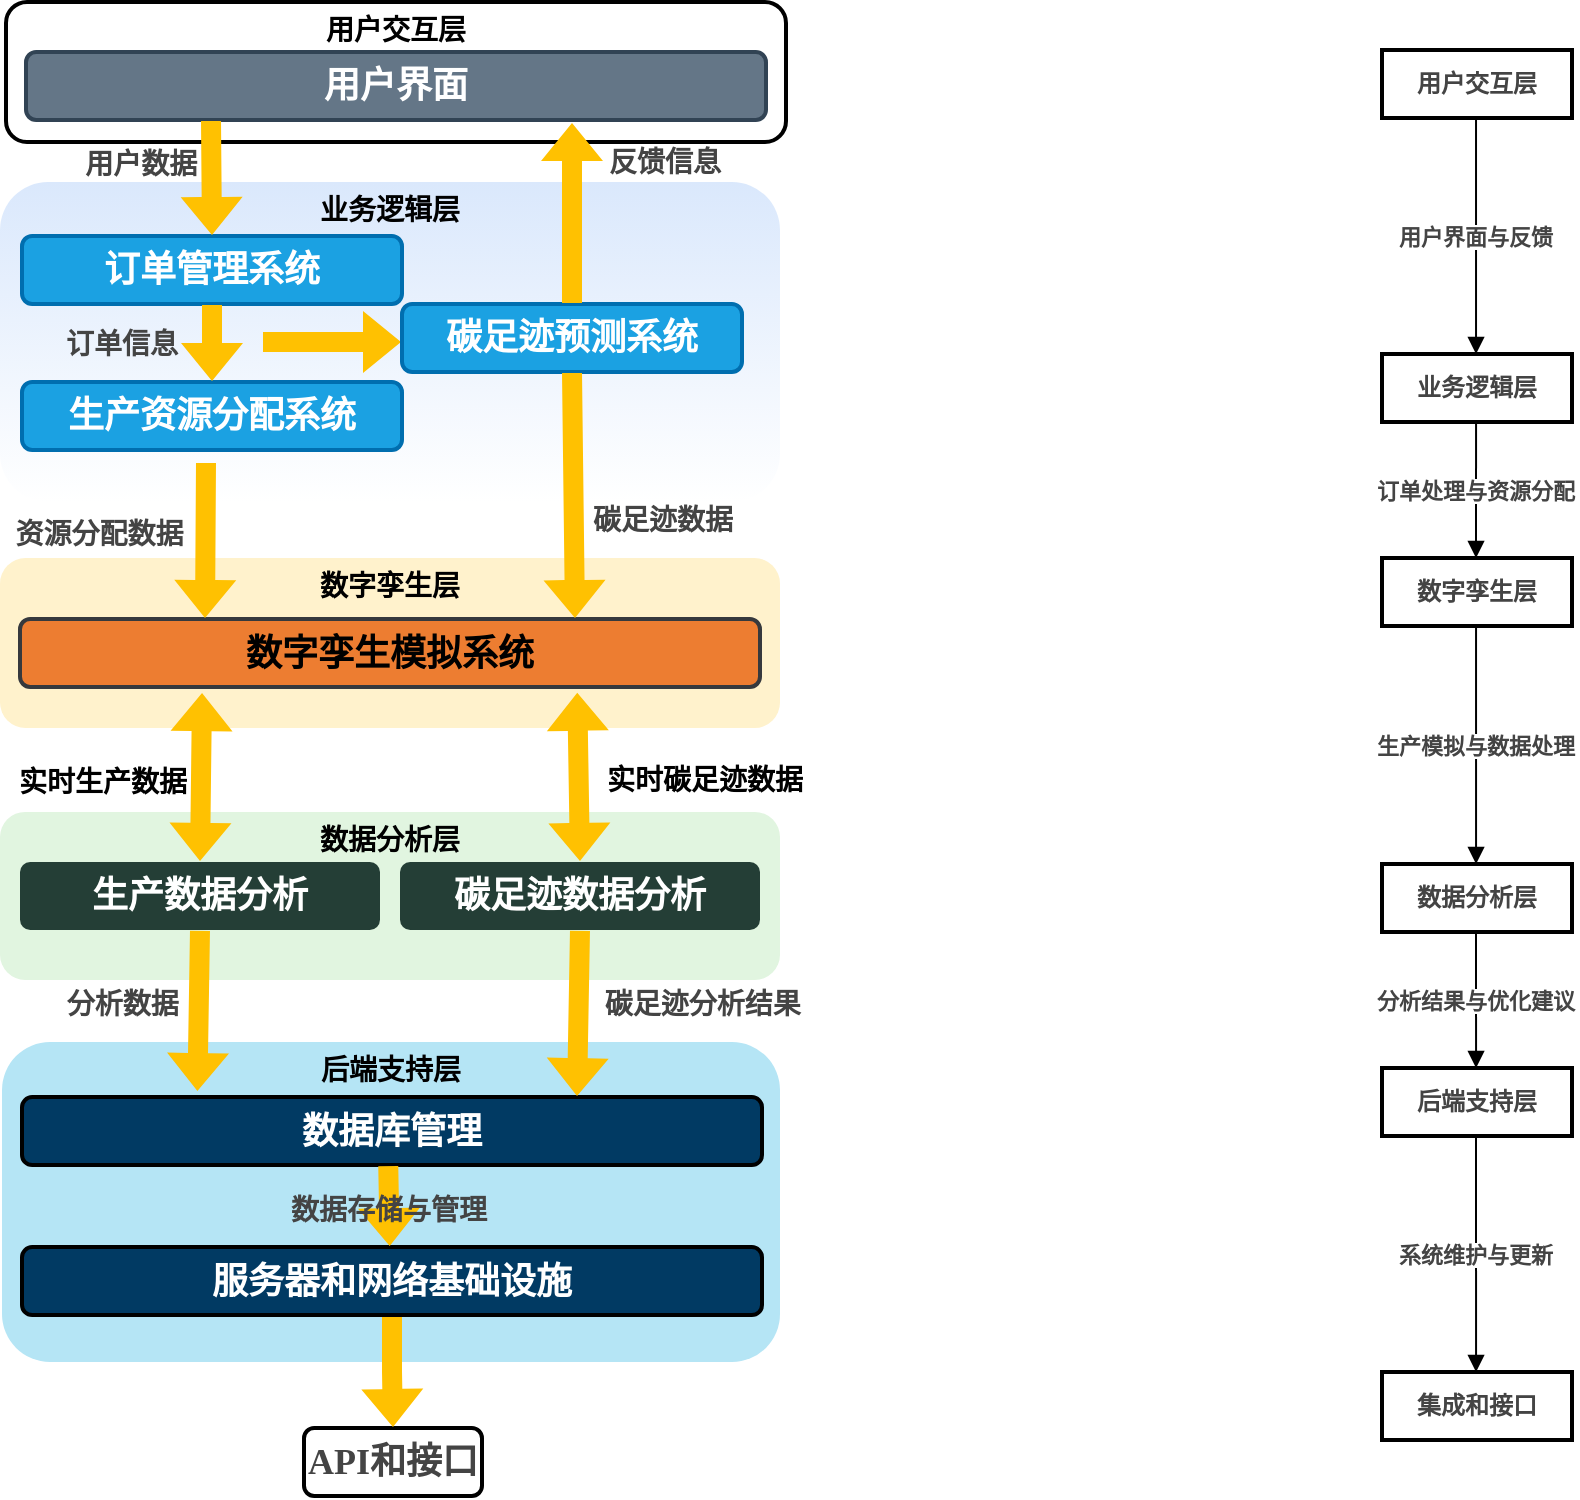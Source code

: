 <mxfile version="22.1.5" type="github">
  <diagram name="第 1 页" id="2Q7EJ7l_47jYazfSLr18">
    <mxGraphModel dx="1122" dy="761" grid="1" gridSize="10" guides="1" tooltips="1" connect="1" arrows="1" fold="1" page="1" pageScale="1" pageWidth="827" pageHeight="1169" math="0" shadow="0">
      <root>
        <mxCell id="0" />
        <mxCell id="1" parent="0" />
        <mxCell id="aD8HVvrzkeYgRYOUQNUD-90" value="API和接口" style="whiteSpace=wrap;strokeWidth=2;fontSize=18;fontFamily=Times New Roman;fontColor=#444444;rounded=1;fontStyle=1" vertex="1" parent="1">
          <mxGeometry x="181" y="793" width="89" height="34" as="geometry" />
        </mxCell>
        <mxCell id="aD8HVvrzkeYgRYOUQNUD-92" value="后端支持层" style="whiteSpace=wrap;strokeWidth=2;verticalAlign=top;fontFamily=Times New Roman;fontSize=14;rounded=1;fontStyle=1;fillColor=#B5E5F5;strokeColor=none;" vertex="1" parent="1">
          <mxGeometry x="30" y="600" width="389" height="160" as="geometry" />
        </mxCell>
        <mxCell id="aD8HVvrzkeYgRYOUQNUD-93" value="数据库管理" style="whiteSpace=wrap;strokeWidth=2;fontSize=18;fontFamily=Times New Roman;fontColor=#FFFFFF;rounded=1;fontStyle=1;fillColor=#013a63;" vertex="1" parent="1">
          <mxGeometry x="40" y="627.54" width="370" height="34" as="geometry" />
        </mxCell>
        <mxCell id="aD8HVvrzkeYgRYOUQNUD-133" style="edgeStyle=orthogonalEdgeStyle;rounded=0;orthogonalLoop=1;jettySize=auto;html=1;fontFamily=Times New Roman;fontColor=#444444;fontStyle=1;shape=flexArrow;endArrow=block;fontSize=14;strokeColor=none;startArrow=none;fillColor=#ffc101;" edge="1" parent="1" source="aD8HVvrzkeYgRYOUQNUD-94" target="aD8HVvrzkeYgRYOUQNUD-90">
          <mxGeometry relative="1" as="geometry" />
        </mxCell>
        <mxCell id="aD8HVvrzkeYgRYOUQNUD-94" value="服务器和网络基础设施" style="whiteSpace=wrap;strokeWidth=2;fontSize=18;fontFamily=Times New Roman;fontColor=#FFFFFF;rounded=1;fontStyle=1;fillColor=#013a63;" vertex="1" parent="1">
          <mxGeometry x="40" y="702.54" width="370" height="34" as="geometry" />
        </mxCell>
        <mxCell id="aD8HVvrzkeYgRYOUQNUD-96" value="数据分析层" style="whiteSpace=wrap;strokeWidth=2;verticalAlign=top;fontFamily=Times New Roman;fontSize=14;rounded=1;shadow=0;glass=0;fillColor=#E1F5E0;strokeColor=none;fontStyle=1" vertex="1" parent="1">
          <mxGeometry x="29" y="484.95" width="390" height="84" as="geometry" />
        </mxCell>
        <mxCell id="aD8HVvrzkeYgRYOUQNUD-97" value="生产数据分析" style="whiteSpace=wrap;strokeWidth=2;fontSize=18;fontFamily=Times New Roman;fontColor=#FFFFFF;rounded=1;fillColor=#243e36;strokeColor=none;fontStyle=1" vertex="1" parent="1">
          <mxGeometry x="39" y="509.95" width="180" height="34" as="geometry" />
        </mxCell>
        <mxCell id="aD8HVvrzkeYgRYOUQNUD-98" value="碳足迹数据分析" style="whiteSpace=wrap;strokeWidth=2;fontSize=18;fontFamily=Times New Roman;fontColor=#FFFFFF;rounded=1;fillColor=#243e36;strokeColor=none;fontStyle=1" vertex="1" parent="1">
          <mxGeometry x="229" y="509.95" width="180" height="34" as="geometry" />
        </mxCell>
        <mxCell id="aD8HVvrzkeYgRYOUQNUD-99" value="数字孪生层" style="whiteSpace=wrap;strokeWidth=2;verticalAlign=top;fontFamily=Times New Roman;fontSize=14;rounded=1;fillColor=#fff2cc;strokeColor=none;fontStyle=1" vertex="1" parent="1">
          <mxGeometry x="29" y="358" width="390" height="85" as="geometry" />
        </mxCell>
        <mxCell id="aD8HVvrzkeYgRYOUQNUD-100" value="数字孪生模拟系统" style="whiteSpace=wrap;strokeWidth=2;fontSize=18;fontFamily=Times New Roman;rounded=1;fillColor=#ed7d31;strokeColor=#36393d;fontStyle=1" vertex="1" parent="1">
          <mxGeometry x="39" y="388.5" width="370" height="34" as="geometry" />
        </mxCell>
        <mxCell id="aD8HVvrzkeYgRYOUQNUD-102" value="业务逻辑层" style="whiteSpace=wrap;strokeWidth=2;verticalAlign=top;fontFamily=Times New Roman;fontSize=14;rounded=1;fillColor=#dae8fc;strokeColor=none;fontStyle=1;gradientColor=#FFFFFF;" vertex="1" parent="1">
          <mxGeometry x="29" y="170" width="390" height="160" as="geometry" />
        </mxCell>
        <mxCell id="aD8HVvrzkeYgRYOUQNUD-142" style="rounded=0;orthogonalLoop=1;jettySize=auto;html=1;fontColor=#444444;fontStyle=1;labelBackgroundColor=default;endArrow=block;fontSize=14;fontFamily=Times New Roman;startArrow=none;shape=flexArrow;strokeColor=none;fillColor=#ffc101;" edge="1" parent="1">
          <mxGeometry relative="1" as="geometry">
            <mxPoint x="160" y="250" as="sourcePoint" />
            <mxPoint x="230" y="250" as="targetPoint" />
          </mxGeometry>
        </mxCell>
        <mxCell id="aD8HVvrzkeYgRYOUQNUD-103" value="订单管理系统" style="whiteSpace=wrap;strokeWidth=2;fontSize=18;fontFamily=Times New Roman;rounded=1;fillColor=#1ba1e2;strokeColor=#006EAF;fontStyle=1;fontColor=#ffffff;" vertex="1" parent="1">
          <mxGeometry x="40" y="197" width="190" height="34" as="geometry" />
        </mxCell>
        <mxCell id="aD8HVvrzkeYgRYOUQNUD-104" value="生产资源分配系统" style="whiteSpace=wrap;strokeWidth=2;fontSize=18;fontFamily=Times New Roman;rounded=1;fillColor=#1ba1e2;strokeColor=#006EAF;fontStyle=1;fontColor=#ffffff;" vertex="1" parent="1">
          <mxGeometry x="40" y="270" width="190" height="34" as="geometry" />
        </mxCell>
        <mxCell id="aD8HVvrzkeYgRYOUQNUD-105" value="碳足迹预测系统" style="whiteSpace=wrap;strokeWidth=2;fontSize=18;fontFamily=Times New Roman;rounded=1;fillColor=#1ba1e2;strokeColor=#006EAF;fontStyle=1;fontColor=#ffffff;" vertex="1" parent="1">
          <mxGeometry x="230" y="231" width="170" height="34" as="geometry" />
        </mxCell>
        <mxCell id="aD8HVvrzkeYgRYOUQNUD-106" value="用户交互层" style="whiteSpace=wrap;strokeWidth=2;verticalAlign=top;fontFamily=Times New Roman;fontSize=14;rounded=1;fontStyle=1;" vertex="1" parent="1">
          <mxGeometry x="32" y="80" width="390" height="70" as="geometry" />
        </mxCell>
        <mxCell id="aD8HVvrzkeYgRYOUQNUD-107" value="用户界面" style="whiteSpace=wrap;strokeWidth=2;fontFamily=Times New Roman;fontSize=18;fontColor=#ffffff;rounded=1;fillColor=#647687;strokeColor=#314354;fontStyle=1" vertex="1" parent="1">
          <mxGeometry x="42" y="105" width="370" height="34" as="geometry" />
        </mxCell>
        <mxCell id="aD8HVvrzkeYgRYOUQNUD-109" value="用户交互层" style="whiteSpace=wrap;strokeWidth=2;fontFamily=Times New Roman;fontColor=#444444;fontStyle=1" vertex="1" parent="1">
          <mxGeometry x="720" y="104" width="95" height="34" as="geometry" />
        </mxCell>
        <mxCell id="aD8HVvrzkeYgRYOUQNUD-110" value="业务逻辑层" style="whiteSpace=wrap;strokeWidth=2;fontFamily=Times New Roman;fontColor=#444444;fontStyle=1" vertex="1" parent="1">
          <mxGeometry x="720" y="256" width="95" height="34" as="geometry" />
        </mxCell>
        <mxCell id="aD8HVvrzkeYgRYOUQNUD-111" value="数字孪生层" style="whiteSpace=wrap;strokeWidth=2;fontFamily=Times New Roman;fontColor=#444444;fontStyle=1" vertex="1" parent="1">
          <mxGeometry x="720" y="358" width="95" height="34" as="geometry" />
        </mxCell>
        <mxCell id="aD8HVvrzkeYgRYOUQNUD-112" value="数据分析层" style="whiteSpace=wrap;strokeWidth=2;fontFamily=Times New Roman;fontColor=#444444;fontStyle=1" vertex="1" parent="1">
          <mxGeometry x="720" y="511" width="95" height="34" as="geometry" />
        </mxCell>
        <mxCell id="aD8HVvrzkeYgRYOUQNUD-113" value="后端支持层" style="whiteSpace=wrap;strokeWidth=2;fontFamily=Times New Roman;fontColor=#444444;fontStyle=1" vertex="1" parent="1">
          <mxGeometry x="720" y="613" width="95" height="34" as="geometry" />
        </mxCell>
        <mxCell id="aD8HVvrzkeYgRYOUQNUD-114" value="集成和接口" style="whiteSpace=wrap;strokeWidth=2;fontFamily=Times New Roman;fontColor=#444444;fontStyle=1" vertex="1" parent="1">
          <mxGeometry x="720" y="765" width="95" height="34" as="geometry" />
        </mxCell>
        <mxCell id="aD8HVvrzkeYgRYOUQNUD-115" value="用户界面与反馈" style="curved=1;startArrow=none;endArrow=block;exitX=0.495;exitY=0.988;entryX=0.495;entryY=0.006;rounded=0;fontFamily=Times New Roman;fontColor=#444444;fontStyle=1" edge="1" parent="1" source="aD8HVvrzkeYgRYOUQNUD-109" target="aD8HVvrzkeYgRYOUQNUD-110">
          <mxGeometry relative="1" as="geometry">
            <Array as="points" />
          </mxGeometry>
        </mxCell>
        <mxCell id="aD8HVvrzkeYgRYOUQNUD-116" value="订单处理与资源分配" style="curved=1;startArrow=none;endArrow=block;exitX=0.495;exitY=0.994;entryX=0.495;entryY=0.011;rounded=0;fontFamily=Times New Roman;fontColor=#444444;fontStyle=1" edge="1" parent="1" source="aD8HVvrzkeYgRYOUQNUD-110" target="aD8HVvrzkeYgRYOUQNUD-111">
          <mxGeometry relative="1" as="geometry">
            <Array as="points" />
          </mxGeometry>
        </mxCell>
        <mxCell id="aD8HVvrzkeYgRYOUQNUD-117" value="生产模拟与数据处理" style="curved=1;startArrow=none;endArrow=block;exitX=0.495;exitY=0.999;entryX=0.495;entryY=-0.013;rounded=0;fontFamily=Times New Roman;fontColor=#444444;fontStyle=1" edge="1" parent="1" source="aD8HVvrzkeYgRYOUQNUD-111" target="aD8HVvrzkeYgRYOUQNUD-112">
          <mxGeometry relative="1" as="geometry">
            <Array as="points" />
          </mxGeometry>
        </mxCell>
        <mxCell id="aD8HVvrzkeYgRYOUQNUD-118" value="分析结果与优化建议" style="curved=1;startArrow=none;endArrow=block;exitX=0.495;exitY=0.975;entryX=0.495;entryY=-0.007;rounded=0;fontFamily=Times New Roman;fontColor=#444444;fontStyle=1" edge="1" parent="1" source="aD8HVvrzkeYgRYOUQNUD-112" target="aD8HVvrzkeYgRYOUQNUD-113">
          <mxGeometry relative="1" as="geometry">
            <Array as="points" />
          </mxGeometry>
        </mxCell>
        <mxCell id="aD8HVvrzkeYgRYOUQNUD-119" value="系统维护与更新" style="curved=1;startArrow=none;endArrow=block;exitX=0.495;exitY=0.981;entryX=0.495;entryY=-0.002;rounded=0;fontFamily=Times New Roman;fontColor=#444444;fontStyle=1" edge="1" parent="1" source="aD8HVvrzkeYgRYOUQNUD-113" target="aD8HVvrzkeYgRYOUQNUD-114">
          <mxGeometry relative="1" as="geometry">
            <Array as="points" />
          </mxGeometry>
        </mxCell>
        <mxCell id="aD8HVvrzkeYgRYOUQNUD-120" value="用户数据" style="curved=1;startArrow=none;endArrow=block;entryX=0.5;entryY=0.006;rounded=0;fontFamily=Times New Roman;fontSize=14;fontColor=#444444;fontStyle=1;shape=flexArrow;exitX=0.25;exitY=1;exitDx=0;exitDy=0;fillColor=#ffc101;strokeColor=none;" edge="1" parent="1" source="aD8HVvrzkeYgRYOUQNUD-107" target="aD8HVvrzkeYgRYOUQNUD-103">
          <mxGeometry x="-0.286" y="-35" relative="1" as="geometry">
            <Array as="points" />
            <mxPoint x="135" y="139" as="sourcePoint" />
            <mxPoint as="offset" />
          </mxGeometry>
        </mxCell>
        <mxCell id="aD8HVvrzkeYgRYOUQNUD-122" value="订单信息" style="curved=1;startArrow=none;endArrow=block;exitX=0.5;exitY=0.994;entryX=0.5;entryY=0.011;rounded=0;fontSize=14;fontFamily=Times New Roman;fontColor=#444444;labelBackgroundColor=none;fontStyle=1;shape=flexArrow;strokeColor=none;fillColor=#ffc101;" edge="1" parent="1" source="aD8HVvrzkeYgRYOUQNUD-103" target="aD8HVvrzkeYgRYOUQNUD-104">
          <mxGeometry x="-0.026" y="-45" relative="1" as="geometry">
            <Array as="points" />
            <mxPoint as="offset" />
          </mxGeometry>
        </mxCell>
        <mxCell id="aD8HVvrzkeYgRYOUQNUD-123" value="资源分配数据" style="startArrow=none;endArrow=block;entryX=0.25;entryY=0;rounded=0;fontSize=14;fontFamily=Times New Roman;entryDx=0;entryDy=0;fontColor=#444444;fontStyle=1;shape=flexArrow;strokeColor=none;fillColor=#ffc101;" edge="1" parent="1" target="aD8HVvrzkeYgRYOUQNUD-100">
          <mxGeometry x="-0.096" y="-53" relative="1" as="geometry">
            <Array as="points" />
            <mxPoint x="132" y="310" as="sourcePoint" />
            <mxPoint as="offset" />
          </mxGeometry>
        </mxCell>
        <mxCell id="aD8HVvrzkeYgRYOUQNUD-127" value="分析数据" style="curved=1;startArrow=none;endArrow=block;exitX=0.5;exitY=0.986;entryX=0.237;entryY=-0.074;rounded=0;fontSize=14;fontFamily=Times New Roman;fontColor=#444444;fontStyle=1;shape=flexArrow;entryDx=0;entryDy=0;strokeColor=none;fillColor=#ffc101;labelBackgroundColor=none;entryPerimeter=0;" edge="1" parent="1" source="aD8HVvrzkeYgRYOUQNUD-97" target="aD8HVvrzkeYgRYOUQNUD-93">
          <mxGeometry x="-0.095" y="-38" relative="1" as="geometry">
            <Array as="points" />
            <mxPoint as="offset" />
          </mxGeometry>
        </mxCell>
        <mxCell id="aD8HVvrzkeYgRYOUQNUD-128" value="碳足迹分析结果" style="curved=1;startArrow=none;endArrow=block;exitX=0.5;exitY=0.986;entryX=0.75;entryY=0;rounded=0;fontSize=14;fontFamily=Times New Roman;fontColor=#444444;fontStyle=1;entryDx=0;entryDy=0;shape=flexArrow;strokeColor=none;fillColor=#ffc101;labelBackgroundColor=none;" edge="1" parent="1" source="aD8HVvrzkeYgRYOUQNUD-98" target="aD8HVvrzkeYgRYOUQNUD-93">
          <mxGeometry x="-0.164" y="62" relative="1" as="geometry">
            <Array as="points" />
            <mxPoint as="offset" />
          </mxGeometry>
        </mxCell>
        <mxCell id="aD8HVvrzkeYgRYOUQNUD-129" value="数据存储与管理" style="curved=1;startArrow=none;endArrow=block;exitX=0.495;exitY=0.992;entryX=0.497;entryY=0.009;rounded=0;fontSize=14;fontFamily=Times New Roman;fontColor=#444444;fontStyle=1;shape=flexArrow;labelBackgroundColor=none;strokeColor=none;fillColor=#ffc101;" edge="1" parent="1" source="aD8HVvrzkeYgRYOUQNUD-93" target="aD8HVvrzkeYgRYOUQNUD-94">
          <mxGeometry x="0.043" relative="1" as="geometry">
            <Array as="points" />
            <mxPoint as="offset" />
          </mxGeometry>
        </mxCell>
        <mxCell id="aD8HVvrzkeYgRYOUQNUD-135" value="" style="endArrow=block;html=1;exitX=0.5;exitY=1;exitDx=0;exitDy=0;entryX=0.75;entryY=0;entryDx=0;entryDy=0;fontColor=#444444;rounded=0;fontStyle=1;shape=flexArrow;fontSize=14;fontFamily=Times New Roman;strokeColor=none;startArrow=none;fillColor=#ffc101;" edge="1" parent="1" source="aD8HVvrzkeYgRYOUQNUD-105" target="aD8HVvrzkeYgRYOUQNUD-100">
          <mxGeometry width="50" height="50" relative="1" as="geometry">
            <mxPoint x="110" y="450" as="sourcePoint" />
            <mxPoint x="160" y="400" as="targetPoint" />
            <Array as="points" />
          </mxGeometry>
        </mxCell>
        <mxCell id="aD8HVvrzkeYgRYOUQNUD-136" value="碳足迹数据" style="edgeLabel;html=1;align=center;verticalAlign=middle;resizable=0;points=[];endArrow=block;fontSize=14;fontFamily=Times New Roman;rounded=0;strokeColor=default;startArrow=none;fontColor=#444444;fontStyle=1" vertex="1" connectable="0" parent="aD8HVvrzkeYgRYOUQNUD-135">
          <mxGeometry x="-0.177" y="-6" relative="1" as="geometry">
            <mxPoint x="50" y="24" as="offset" />
          </mxGeometry>
        </mxCell>
        <mxCell id="aD8HVvrzkeYgRYOUQNUD-139" value="" style="endArrow=block;html=1;rounded=0;exitX=0.5;exitY=0;exitDx=0;exitDy=0;fontColor=#444444;fontStyle=1;shape=flexArrow;fontSize=14;fontFamily=Times New Roman;strokeColor=none;startArrow=none;fillColor=#ffc101;" edge="1" parent="1" source="aD8HVvrzkeYgRYOUQNUD-105">
          <mxGeometry width="50" height="50" relative="1" as="geometry">
            <mxPoint x="200" y="220" as="sourcePoint" />
            <mxPoint x="315" y="140" as="targetPoint" />
          </mxGeometry>
        </mxCell>
        <mxCell id="aD8HVvrzkeYgRYOUQNUD-140" value="反馈信息" style="edgeLabel;html=1;align=center;verticalAlign=middle;resizable=0;points=[];endArrow=block;fontSize=14;fontFamily=Times New Roman;rounded=0;strokeColor=none;startArrow=none;fontColor=#444444;fontStyle=1;fillColor=#ffc101;" vertex="1" connectable="0" parent="aD8HVvrzkeYgRYOUQNUD-139">
          <mxGeometry x="0.136" relative="1" as="geometry">
            <mxPoint x="46" y="-19" as="offset" />
          </mxGeometry>
        </mxCell>
        <mxCell id="aD8HVvrzkeYgRYOUQNUD-144" value="" style="shape=flexArrow;endArrow=classic;startArrow=classic;html=1;rounded=0;entryX=0.5;entryY=0;entryDx=0;entryDy=0;exitX=0.753;exitY=1.07;exitDx=0;exitDy=0;fontStyle=1;strokeColor=none;fillColor=#FFC101;exitPerimeter=0;" edge="1" parent="1" source="aD8HVvrzkeYgRYOUQNUD-100" target="aD8HVvrzkeYgRYOUQNUD-98">
          <mxGeometry width="100" height="100" relative="1" as="geometry">
            <mxPoint x="310" y="450" as="sourcePoint" />
            <mxPoint x="230" y="500" as="targetPoint" />
          </mxGeometry>
        </mxCell>
        <mxCell id="aD8HVvrzkeYgRYOUQNUD-145" value="&lt;font style=&quot;font-size: 14px;&quot;&gt;实时碳足迹数据&lt;/font&gt;" style="edgeLabel;html=1;align=center;verticalAlign=middle;resizable=0;points=[];fontFamily=Times New Roman;fontStyle=1" vertex="1" connectable="0" parent="aD8HVvrzkeYgRYOUQNUD-144">
          <mxGeometry x="0.282" y="-2" relative="1" as="geometry">
            <mxPoint x="64" y="-10" as="offset" />
          </mxGeometry>
        </mxCell>
        <mxCell id="aD8HVvrzkeYgRYOUQNUD-146" value="" style="shape=flexArrow;endArrow=classic;startArrow=classic;html=1;rounded=0;entryX=0.5;entryY=0;entryDx=0;entryDy=0;exitX=0.246;exitY=1.074;exitDx=0;exitDy=0;fontStyle=1;fillColor=#FFC101;strokeColor=none;exitPerimeter=0;" edge="1" parent="1" source="aD8HVvrzkeYgRYOUQNUD-100" target="aD8HVvrzkeYgRYOUQNUD-97">
          <mxGeometry width="100" height="100" relative="1" as="geometry">
            <mxPoint x="230" y="450" as="sourcePoint" />
            <mxPoint x="330" y="623" as="targetPoint" />
          </mxGeometry>
        </mxCell>
        <mxCell id="aD8HVvrzkeYgRYOUQNUD-147" value="&lt;font style=&quot;font-size: 14px;&quot;&gt;实时生产数据&lt;/font&gt;" style="edgeLabel;html=1;align=center;verticalAlign=middle;resizable=0;points=[];fontFamily=Times New Roman;fontStyle=1" vertex="1" connectable="0" parent="aD8HVvrzkeYgRYOUQNUD-146">
          <mxGeometry x="0.282" y="-2" relative="1" as="geometry">
            <mxPoint x="-48" y="-9" as="offset" />
          </mxGeometry>
        </mxCell>
      </root>
    </mxGraphModel>
  </diagram>
</mxfile>
